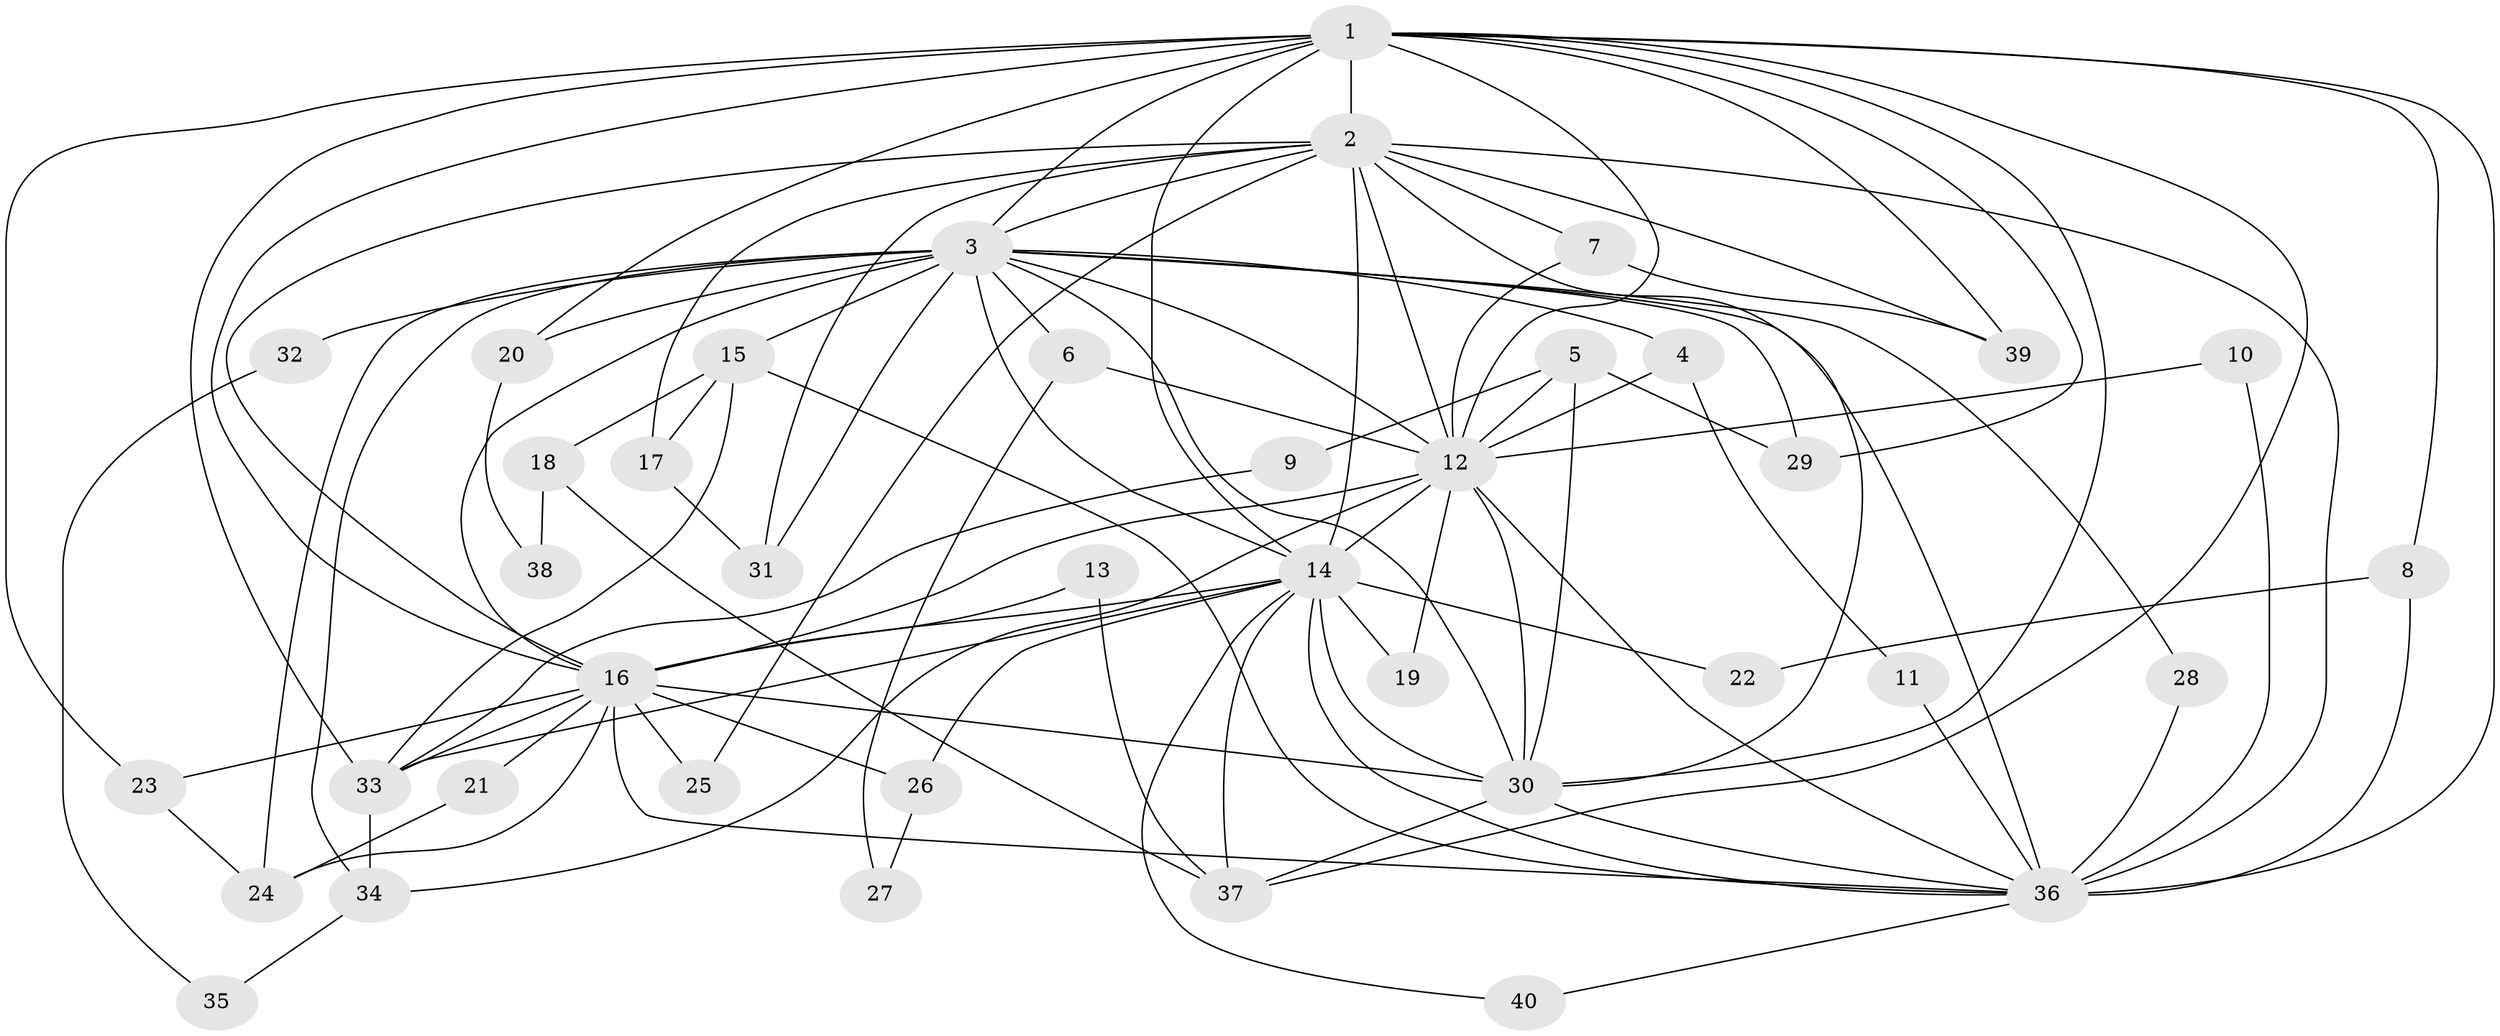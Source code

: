 // original degree distribution, {17: 0.03571428571428571, 16: 0.03571428571428571, 12: 0.03571428571428571, 18: 0.03571428571428571, 13: 0.03571428571428571, 5: 0.05357142857142857, 3: 0.23214285714285715, 6: 0.017857142857142856, 4: 0.03571428571428571, 2: 0.48214285714285715}
// Generated by graph-tools (version 1.1) at 2025/36/03/04/25 23:36:32]
// undirected, 40 vertices, 99 edges
graph export_dot {
  node [color=gray90,style=filled];
  1;
  2;
  3;
  4;
  5;
  6;
  7;
  8;
  9;
  10;
  11;
  12;
  13;
  14;
  15;
  16;
  17;
  18;
  19;
  20;
  21;
  22;
  23;
  24;
  25;
  26;
  27;
  28;
  29;
  30;
  31;
  32;
  33;
  34;
  35;
  36;
  37;
  38;
  39;
  40;
  1 -- 2 [weight=2.0];
  1 -- 3 [weight=2.0];
  1 -- 8 [weight=1.0];
  1 -- 12 [weight=1.0];
  1 -- 14 [weight=1.0];
  1 -- 16 [weight=1.0];
  1 -- 20 [weight=1.0];
  1 -- 23 [weight=1.0];
  1 -- 29 [weight=1.0];
  1 -- 30 [weight=2.0];
  1 -- 33 [weight=1.0];
  1 -- 36 [weight=1.0];
  1 -- 37 [weight=1.0];
  1 -- 39 [weight=1.0];
  2 -- 3 [weight=4.0];
  2 -- 7 [weight=1.0];
  2 -- 12 [weight=3.0];
  2 -- 14 [weight=2.0];
  2 -- 16 [weight=2.0];
  2 -- 17 [weight=1.0];
  2 -- 25 [weight=1.0];
  2 -- 30 [weight=2.0];
  2 -- 31 [weight=1.0];
  2 -- 36 [weight=3.0];
  2 -- 39 [weight=1.0];
  3 -- 4 [weight=1.0];
  3 -- 6 [weight=1.0];
  3 -- 12 [weight=2.0];
  3 -- 14 [weight=3.0];
  3 -- 15 [weight=1.0];
  3 -- 16 [weight=3.0];
  3 -- 20 [weight=1.0];
  3 -- 24 [weight=1.0];
  3 -- 28 [weight=1.0];
  3 -- 29 [weight=1.0];
  3 -- 30 [weight=2.0];
  3 -- 31 [weight=1.0];
  3 -- 32 [weight=2.0];
  3 -- 34 [weight=1.0];
  3 -- 36 [weight=2.0];
  4 -- 11 [weight=1.0];
  4 -- 12 [weight=1.0];
  5 -- 9 [weight=1.0];
  5 -- 12 [weight=1.0];
  5 -- 29 [weight=1.0];
  5 -- 30 [weight=1.0];
  6 -- 12 [weight=1.0];
  6 -- 27 [weight=1.0];
  7 -- 12 [weight=1.0];
  7 -- 39 [weight=1.0];
  8 -- 22 [weight=1.0];
  8 -- 36 [weight=1.0];
  9 -- 33 [weight=1.0];
  10 -- 12 [weight=1.0];
  10 -- 36 [weight=1.0];
  11 -- 36 [weight=1.0];
  12 -- 14 [weight=1.0];
  12 -- 16 [weight=1.0];
  12 -- 19 [weight=1.0];
  12 -- 30 [weight=1.0];
  12 -- 34 [weight=1.0];
  12 -- 36 [weight=1.0];
  13 -- 16 [weight=1.0];
  13 -- 37 [weight=1.0];
  14 -- 16 [weight=1.0];
  14 -- 19 [weight=1.0];
  14 -- 22 [weight=1.0];
  14 -- 26 [weight=1.0];
  14 -- 30 [weight=1.0];
  14 -- 33 [weight=1.0];
  14 -- 36 [weight=1.0];
  14 -- 37 [weight=1.0];
  14 -- 40 [weight=1.0];
  15 -- 17 [weight=1.0];
  15 -- 18 [weight=1.0];
  15 -- 33 [weight=1.0];
  15 -- 36 [weight=1.0];
  16 -- 21 [weight=1.0];
  16 -- 23 [weight=1.0];
  16 -- 24 [weight=2.0];
  16 -- 25 [weight=1.0];
  16 -- 26 [weight=1.0];
  16 -- 30 [weight=1.0];
  16 -- 33 [weight=1.0];
  16 -- 36 [weight=1.0];
  17 -- 31 [weight=1.0];
  18 -- 37 [weight=1.0];
  18 -- 38 [weight=1.0];
  20 -- 38 [weight=1.0];
  21 -- 24 [weight=1.0];
  23 -- 24 [weight=1.0];
  26 -- 27 [weight=1.0];
  28 -- 36 [weight=1.0];
  30 -- 36 [weight=1.0];
  30 -- 37 [weight=1.0];
  32 -- 35 [weight=1.0];
  33 -- 34 [weight=1.0];
  34 -- 35 [weight=1.0];
  36 -- 40 [weight=1.0];
}
